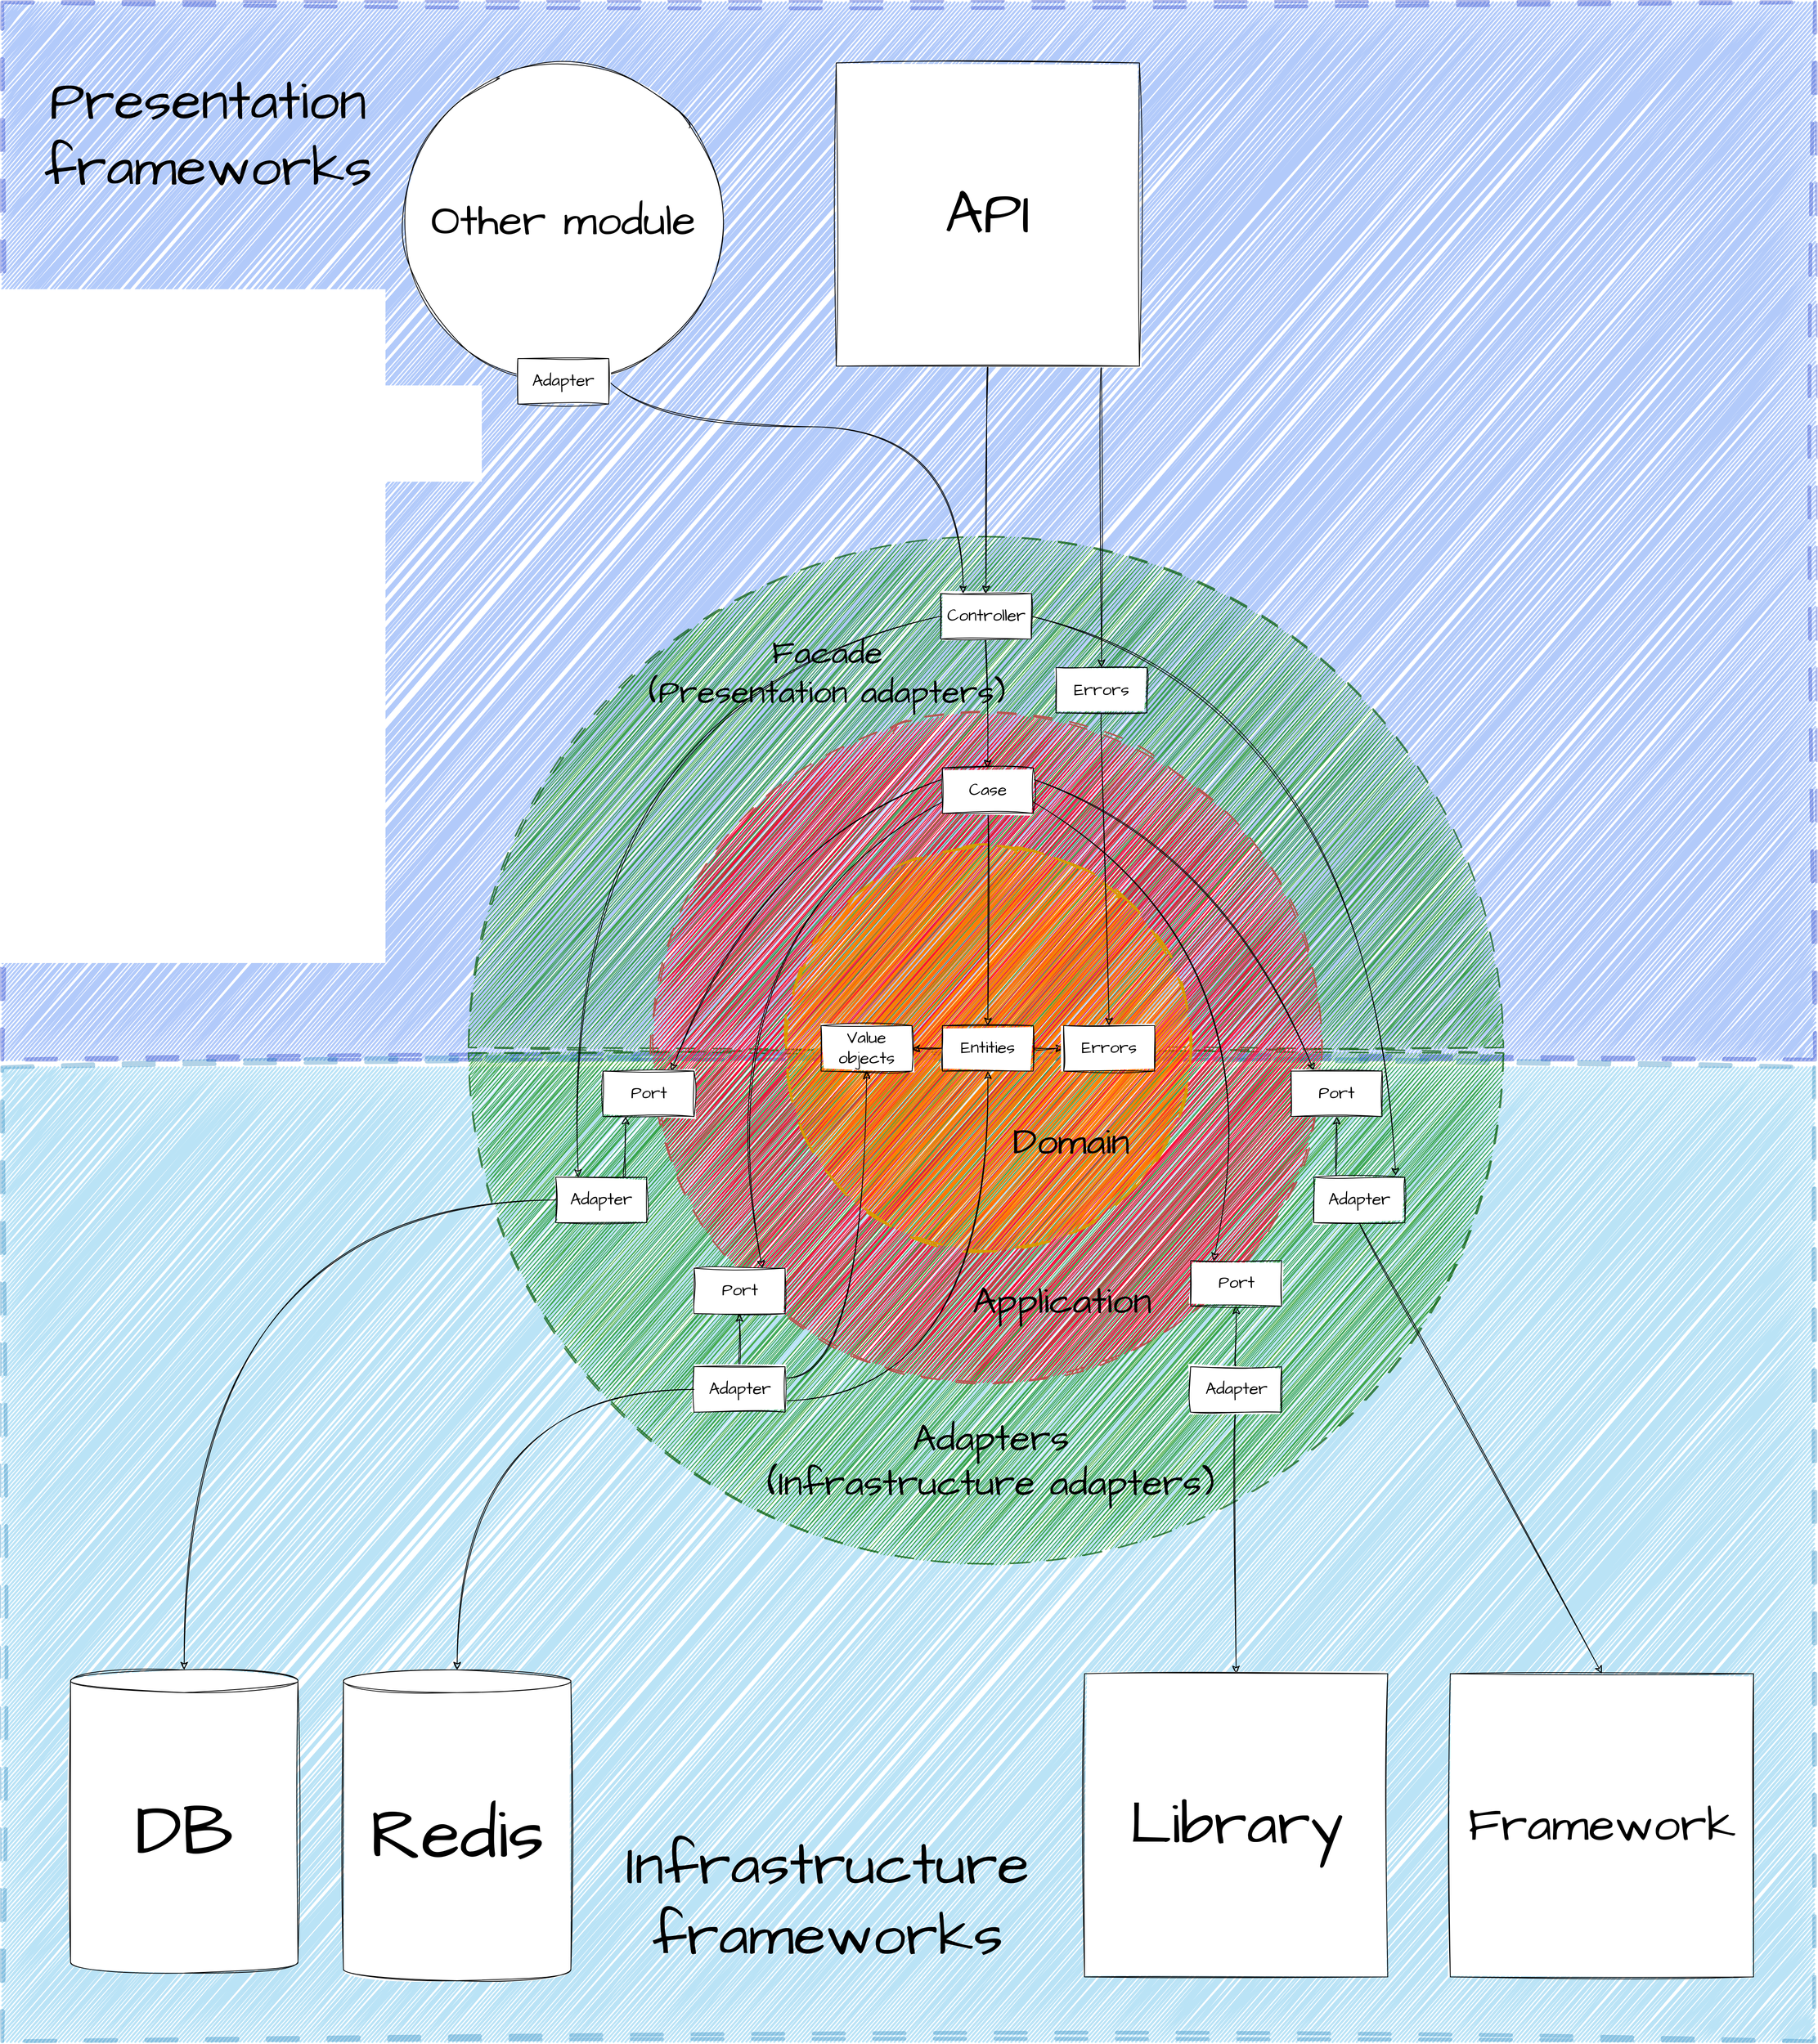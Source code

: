 <mxfile version="24.4.14" type="device">
  <diagram name="Страница — 1" id="fYOchGaFpr-KhARTQKkh">
    <mxGraphModel dx="6000" dy="4865" grid="1" gridSize="10" guides="1" tooltips="1" connect="1" arrows="1" fold="1" page="0" pageScale="1" pageWidth="100" pageHeight="1022" math="0" shadow="0">
      <root>
        <mxCell id="0" />
        <mxCell id="1" parent="0" />
        <mxCell id="GpicunTV1zDzRyL_etDp-75" value="" style="rounded=0;whiteSpace=wrap;html=1;sketch=1;hachureGap=4;jiggle=2;curveFitting=1;fontFamily=Architects Daughter;fontSource=https%3A%2F%2Ffonts.googleapis.com%2Fcss%3Ffamily%3DArchitects%2BDaughter;dashed=1;strokeWidth=5;dashPattern=8 8;strokeColor=#001DBC;fillColor=#0050ef;fontColor=#ffffff;opacity=30;" vertex="1" parent="1">
          <mxGeometry x="-1240" y="-1350" width="2391.25" height="1395" as="geometry" />
        </mxCell>
        <mxCell id="GpicunTV1zDzRyL_etDp-74" value="" style="rounded=0;whiteSpace=wrap;html=1;sketch=1;hachureGap=4;jiggle=2;curveFitting=1;fontFamily=Architects Daughter;fontSource=https%3A%2F%2Ffonts.googleapis.com%2Fcss%3Ffamily%3DArchitects%2BDaughter;dashed=1;strokeWidth=5;dashPattern=8 8;strokeColor=#006EAF;fillColor=#1ba1e2;fontColor=#ffffff;opacity=30;" vertex="1" parent="1">
          <mxGeometry x="-1240" y="55" width="2390" height="1285" as="geometry" />
        </mxCell>
        <mxCell id="GpicunTV1zDzRyL_etDp-24" value="" style="verticalLabelPosition=bottom;verticalAlign=top;html=1;shape=mxgraph.basic.pie;startAngle=0.252;endAngle=0.748;sketch=1;hachureGap=4;jiggle=2;curveFitting=1;fontFamily=Architects Daughter;fontSource=https%3A%2F%2Ffonts.googleapis.com%2Fcss%3Ffamily%3DArchitects%2BDaughter;rotation=-180;dashed=1;strokeWidth=2;dashPattern=12 12;fillColor=#008a00;strokeColor=#005700;opacity=70;fontColor=#ffffff;" vertex="1" parent="1">
          <mxGeometry x="-625" y="-645" width="1365" height="1365" as="geometry" />
        </mxCell>
        <mxCell id="GpicunTV1zDzRyL_etDp-23" value="" style="verticalLabelPosition=bottom;verticalAlign=top;html=1;shape=mxgraph.basic.pie;startAngle=0.252;endAngle=0.748;sketch=1;hachureGap=4;jiggle=2;curveFitting=1;fontFamily=Architects Daughter;fontSource=https%3A%2F%2Ffonts.googleapis.com%2Fcss%3Ffamily%3DArchitects%2BDaughter;strokeColor=#005700;dashed=1;strokeWidth=2;dashPattern=12 12;fillColor=#008a00;fontColor=#ffffff;opacity=70;" vertex="1" parent="1">
          <mxGeometry x="-625" y="-655" width="1365" height="1365" as="geometry" />
        </mxCell>
        <mxCell id="GpicunTV1zDzRyL_etDp-10" value="" style="ellipse;whiteSpace=wrap;html=1;aspect=fixed;sketch=1;hachureGap=4;jiggle=2;curveFitting=1;fontFamily=Architects Daughter;fontSource=https%3A%2F%2Ffonts.googleapis.com%2Fcss%3Ffamily%3DArchitects%2BDaughter;strokeWidth=2;dashed=1;dashPattern=12 12;fillColor=#FF0839;strokeColor=#b85450;" vertex="1" parent="1">
          <mxGeometry x="-382.5" y="-412.5" width="885" height="885" as="geometry" />
        </mxCell>
        <mxCell id="GpicunTV1zDzRyL_etDp-6" value="" style="ellipse;whiteSpace=wrap;html=1;aspect=fixed;sketch=1;hachureGap=4;jiggle=2;curveFitting=1;fontFamily=Architects Daughter;fontSource=https%3A%2F%2Ffonts.googleapis.com%2Fcss%3Ffamily%3DArchitects%2BDaughter;strokeWidth=3;dashed=1;dashPattern=12 12;fillColor=#FF8000;strokeColor=#d79b00;" vertex="1" parent="1">
          <mxGeometry x="-207.5" y="-237.5" width="535" height="535" as="geometry" />
        </mxCell>
        <mxCell id="GpicunTV1zDzRyL_etDp-4" style="edgeStyle=none;curved=1;rounded=0;sketch=1;hachureGap=4;jiggle=2;curveFitting=1;orthogonalLoop=1;jettySize=auto;html=1;exitX=0;exitY=0.5;exitDx=0;exitDy=0;entryX=1;entryY=0.5;entryDx=0;entryDy=0;fontFamily=Architects Daughter;fontSource=https%3A%2F%2Ffonts.googleapis.com%2Fcss%3Ffamily%3DArchitects%2BDaughter;fontSize=12;startSize=8;endSize=8;" edge="1" parent="1" source="GpicunTV1zDzRyL_etDp-1" target="GpicunTV1zDzRyL_etDp-3">
          <mxGeometry relative="1" as="geometry" />
        </mxCell>
        <mxCell id="GpicunTV1zDzRyL_etDp-5" style="edgeStyle=none;curved=1;rounded=0;sketch=1;hachureGap=4;jiggle=2;curveFitting=1;orthogonalLoop=1;jettySize=auto;html=1;exitX=1;exitY=0.5;exitDx=0;exitDy=0;entryX=0;entryY=0.5;entryDx=0;entryDy=0;fontFamily=Architects Daughter;fontSource=https%3A%2F%2Ffonts.googleapis.com%2Fcss%3Ffamily%3DArchitects%2BDaughter;fontSize=12;startSize=8;endSize=8;" edge="1" parent="1" source="GpicunTV1zDzRyL_etDp-1" target="GpicunTV1zDzRyL_etDp-2">
          <mxGeometry relative="1" as="geometry" />
        </mxCell>
        <mxCell id="GpicunTV1zDzRyL_etDp-1" value="Entities" style="rounded=0;whiteSpace=wrap;html=1;sketch=1;hachureGap=4;jiggle=2;curveFitting=1;fontFamily=Architects Daughter;fontSource=https%3A%2F%2Ffonts.googleapis.com%2Fcss%3Ffamily%3DArchitects%2BDaughter;fontSize=22;" vertex="1" parent="1">
          <mxGeometry width="120" height="60" as="geometry" />
        </mxCell>
        <mxCell id="GpicunTV1zDzRyL_etDp-2" value="Errors" style="rounded=0;whiteSpace=wrap;html=1;sketch=1;hachureGap=4;jiggle=2;curveFitting=1;fontFamily=Architects Daughter;fontSource=https%3A%2F%2Ffonts.googleapis.com%2Fcss%3Ffamily%3DArchitects%2BDaughter;fontSize=22;" vertex="1" parent="1">
          <mxGeometry x="160" width="120" height="60" as="geometry" />
        </mxCell>
        <mxCell id="GpicunTV1zDzRyL_etDp-3" value="Value objects" style="rounded=0;whiteSpace=wrap;html=1;sketch=1;hachureGap=4;jiggle=2;curveFitting=1;fontFamily=Architects Daughter;fontSource=https%3A%2F%2Ffonts.googleapis.com%2Fcss%3Ffamily%3DArchitects%2BDaughter;fontSize=22;" vertex="1" parent="1">
          <mxGeometry x="-160" width="120" height="60" as="geometry" />
        </mxCell>
        <mxCell id="GpicunTV1zDzRyL_etDp-9" style="edgeStyle=none;curved=1;rounded=0;sketch=1;hachureGap=4;jiggle=2;curveFitting=1;orthogonalLoop=1;jettySize=auto;html=1;exitX=0.5;exitY=1;exitDx=0;exitDy=0;entryX=0.5;entryY=0;entryDx=0;entryDy=0;fontFamily=Architects Daughter;fontSource=https%3A%2F%2Ffonts.googleapis.com%2Fcss%3Ffamily%3DArchitects%2BDaughter;fontSize=12;startSize=8;endSize=8;" edge="1" parent="1" source="GpicunTV1zDzRyL_etDp-8" target="GpicunTV1zDzRyL_etDp-1">
          <mxGeometry relative="1" as="geometry" />
        </mxCell>
        <mxCell id="GpicunTV1zDzRyL_etDp-17" style="edgeStyle=none;curved=1;rounded=0;sketch=1;hachureGap=4;jiggle=2;curveFitting=1;orthogonalLoop=1;jettySize=auto;html=1;exitX=0;exitY=0.25;exitDx=0;exitDy=0;entryX=0.75;entryY=0;entryDx=0;entryDy=0;fontFamily=Architects Daughter;fontSource=https%3A%2F%2Ffonts.googleapis.com%2Fcss%3Ffamily%3DArchitects%2BDaughter;fontSize=12;startSize=8;endSize=8;" edge="1" parent="1" source="GpicunTV1zDzRyL_etDp-8" target="GpicunTV1zDzRyL_etDp-12">
          <mxGeometry relative="1" as="geometry">
            <Array as="points">
              <mxPoint x="-240" y="-240" />
            </Array>
          </mxGeometry>
        </mxCell>
        <mxCell id="GpicunTV1zDzRyL_etDp-18" style="edgeStyle=none;curved=1;rounded=0;sketch=1;hachureGap=4;jiggle=2;curveFitting=1;orthogonalLoop=1;jettySize=auto;html=1;exitX=1;exitY=0.25;exitDx=0;exitDy=0;entryX=0.25;entryY=0;entryDx=0;entryDy=0;fontFamily=Architects Daughter;fontSource=https%3A%2F%2Ffonts.googleapis.com%2Fcss%3Ffamily%3DArchitects%2BDaughter;fontSize=12;startSize=8;endSize=8;" edge="1" parent="1" source="GpicunTV1zDzRyL_etDp-8" target="GpicunTV1zDzRyL_etDp-13">
          <mxGeometry relative="1" as="geometry">
            <Array as="points">
              <mxPoint x="370" y="-240" />
            </Array>
          </mxGeometry>
        </mxCell>
        <mxCell id="GpicunTV1zDzRyL_etDp-19" style="edgeStyle=none;curved=1;rounded=0;sketch=1;hachureGap=4;jiggle=2;curveFitting=1;orthogonalLoop=1;jettySize=auto;html=1;exitX=0;exitY=0.75;exitDx=0;exitDy=0;entryX=0.75;entryY=0;entryDx=0;entryDy=0;fontFamily=Architects Daughter;fontSource=https%3A%2F%2Ffonts.googleapis.com%2Fcss%3Ffamily%3DArchitects%2BDaughter;fontSize=12;startSize=8;endSize=8;" edge="1" parent="1" source="GpicunTV1zDzRyL_etDp-8" target="GpicunTV1zDzRyL_etDp-15">
          <mxGeometry relative="1" as="geometry">
            <Array as="points">
              <mxPoint x="-320" y="-120" />
            </Array>
          </mxGeometry>
        </mxCell>
        <mxCell id="GpicunTV1zDzRyL_etDp-20" style="edgeStyle=none;curved=1;rounded=0;sketch=1;hachureGap=4;jiggle=2;curveFitting=1;orthogonalLoop=1;jettySize=auto;html=1;exitX=1;exitY=0.75;exitDx=0;exitDy=0;entryX=0.25;entryY=0;entryDx=0;entryDy=0;fontFamily=Architects Daughter;fontSource=https%3A%2F%2Ffonts.googleapis.com%2Fcss%3Ffamily%3DArchitects%2BDaughter;fontSize=12;startSize=8;endSize=8;" edge="1" parent="1" source="GpicunTV1zDzRyL_etDp-8" target="GpicunTV1zDzRyL_etDp-16">
          <mxGeometry relative="1" as="geometry">
            <Array as="points">
              <mxPoint x="450" y="-100" />
            </Array>
          </mxGeometry>
        </mxCell>
        <mxCell id="GpicunTV1zDzRyL_etDp-8" value="Case" style="rounded=0;whiteSpace=wrap;html=1;sketch=1;hachureGap=4;jiggle=2;curveFitting=1;fontFamily=Architects Daughter;fontSource=https%3A%2F%2Ffonts.googleapis.com%2Fcss%3Ffamily%3DArchitects%2BDaughter;fontSize=22;" vertex="1" parent="1">
          <mxGeometry y="-340" width="120" height="60" as="geometry" />
        </mxCell>
        <mxCell id="GpicunTV1zDzRyL_etDp-12" value="Port" style="rounded=0;whiteSpace=wrap;html=1;sketch=1;hachureGap=4;jiggle=2;curveFitting=1;fontFamily=Architects Daughter;fontSource=https%3A%2F%2Ffonts.googleapis.com%2Fcss%3Ffamily%3DArchitects%2BDaughter;fontSize=22;" vertex="1" parent="1">
          <mxGeometry x="-447.5" y="60" width="120" height="60" as="geometry" />
        </mxCell>
        <mxCell id="GpicunTV1zDzRyL_etDp-13" value="Port" style="rounded=0;whiteSpace=wrap;html=1;sketch=1;hachureGap=4;jiggle=2;curveFitting=1;fontFamily=Architects Daughter;fontSource=https%3A%2F%2Ffonts.googleapis.com%2Fcss%3Ffamily%3DArchitects%2BDaughter;fontSize=22;" vertex="1" parent="1">
          <mxGeometry x="460" y="60" width="120" height="60" as="geometry" />
        </mxCell>
        <mxCell id="GpicunTV1zDzRyL_etDp-15" value="Port" style="rounded=0;whiteSpace=wrap;html=1;sketch=1;hachureGap=4;jiggle=2;curveFitting=1;fontFamily=Architects Daughter;fontSource=https%3A%2F%2Ffonts.googleapis.com%2Fcss%3Ffamily%3DArchitects%2BDaughter;fontSize=22;" vertex="1" parent="1">
          <mxGeometry x="-327.5" y="320" width="120" height="60" as="geometry" />
        </mxCell>
        <mxCell id="GpicunTV1zDzRyL_etDp-16" value="Port" style="rounded=0;whiteSpace=wrap;html=1;sketch=1;hachureGap=4;jiggle=2;curveFitting=1;fontFamily=Architects Daughter;fontSource=https%3A%2F%2Ffonts.googleapis.com%2Fcss%3Ffamily%3DArchitects%2BDaughter;fontSize=22;" vertex="1" parent="1">
          <mxGeometry x="327.5" y="310" width="120" height="60" as="geometry" />
        </mxCell>
        <mxCell id="GpicunTV1zDzRyL_etDp-27" style="edgeStyle=none;curved=1;rounded=0;sketch=1;hachureGap=4;jiggle=2;curveFitting=1;orthogonalLoop=1;jettySize=auto;html=1;exitX=0.5;exitY=0;exitDx=0;exitDy=0;entryX=0.5;entryY=1;entryDx=0;entryDy=0;fontFamily=Architects Daughter;fontSource=https%3A%2F%2Ffonts.googleapis.com%2Fcss%3Ffamily%3DArchitects%2BDaughter;fontSize=12;startSize=8;endSize=8;" edge="1" parent="1" source="GpicunTV1zDzRyL_etDp-26" target="GpicunTV1zDzRyL_etDp-15">
          <mxGeometry relative="1" as="geometry" />
        </mxCell>
        <mxCell id="GpicunTV1zDzRyL_etDp-53" style="edgeStyle=none;curved=1;rounded=0;sketch=1;hachureGap=4;jiggle=2;curveFitting=1;orthogonalLoop=1;jettySize=auto;html=1;exitX=1;exitY=0.25;exitDx=0;exitDy=0;entryX=0.5;entryY=1;entryDx=0;entryDy=0;fontFamily=Architects Daughter;fontSource=https%3A%2F%2Ffonts.googleapis.com%2Fcss%3Ffamily%3DArchitects%2BDaughter;fontSize=12;startSize=8;endSize=8;" edge="1" parent="1" source="GpicunTV1zDzRyL_etDp-26" target="GpicunTV1zDzRyL_etDp-3">
          <mxGeometry relative="1" as="geometry">
            <Array as="points">
              <mxPoint x="-100" y="465" />
            </Array>
          </mxGeometry>
        </mxCell>
        <mxCell id="GpicunTV1zDzRyL_etDp-54" style="edgeStyle=none;curved=1;rounded=0;sketch=1;hachureGap=4;jiggle=2;curveFitting=1;orthogonalLoop=1;jettySize=auto;html=1;exitX=1;exitY=0.75;exitDx=0;exitDy=0;entryX=0.5;entryY=1;entryDx=0;entryDy=0;fontFamily=Architects Daughter;fontSource=https%3A%2F%2Ffonts.googleapis.com%2Fcss%3Ffamily%3DArchitects%2BDaughter;fontSize=12;startSize=8;endSize=8;" edge="1" parent="1" source="GpicunTV1zDzRyL_etDp-26" target="GpicunTV1zDzRyL_etDp-1">
          <mxGeometry relative="1" as="geometry">
            <Array as="points">
              <mxPoint x="60" y="490" />
            </Array>
          </mxGeometry>
        </mxCell>
        <mxCell id="GpicunTV1zDzRyL_etDp-26" value="Adapter" style="rounded=0;whiteSpace=wrap;html=1;sketch=1;hachureGap=4;jiggle=2;curveFitting=1;fontFamily=Architects Daughter;fontSource=https%3A%2F%2Ffonts.googleapis.com%2Fcss%3Ffamily%3DArchitects%2BDaughter;fontSize=22;" vertex="1" parent="1">
          <mxGeometry x="-327.5" y="450" width="120" height="60" as="geometry" />
        </mxCell>
        <mxCell id="GpicunTV1zDzRyL_etDp-29" style="edgeStyle=none;curved=1;rounded=0;sketch=1;hachureGap=4;jiggle=2;curveFitting=1;orthogonalLoop=1;jettySize=auto;html=1;exitX=0.75;exitY=0;exitDx=0;exitDy=0;entryX=0.25;entryY=1;entryDx=0;entryDy=0;fontFamily=Architects Daughter;fontSource=https%3A%2F%2Ffonts.googleapis.com%2Fcss%3Ffamily%3DArchitects%2BDaughter;fontSize=12;startSize=8;endSize=8;" edge="1" parent="1" source="GpicunTV1zDzRyL_etDp-28" target="GpicunTV1zDzRyL_etDp-12">
          <mxGeometry relative="1" as="geometry" />
        </mxCell>
        <mxCell id="GpicunTV1zDzRyL_etDp-28" value="Adapter" style="rounded=0;whiteSpace=wrap;html=1;sketch=1;hachureGap=4;jiggle=2;curveFitting=1;fontFamily=Architects Daughter;fontSource=https%3A%2F%2Ffonts.googleapis.com%2Fcss%3Ffamily%3DArchitects%2BDaughter;fontSize=22;" vertex="1" parent="1">
          <mxGeometry x="-510" y="200" width="120" height="60" as="geometry" />
        </mxCell>
        <mxCell id="GpicunTV1zDzRyL_etDp-31" style="edgeStyle=none;curved=1;rounded=0;sketch=1;hachureGap=4;jiggle=2;curveFitting=1;orthogonalLoop=1;jettySize=auto;html=1;exitX=0.5;exitY=0;exitDx=0;exitDy=0;entryX=0.5;entryY=1;entryDx=0;entryDy=0;fontFamily=Architects Daughter;fontSource=https%3A%2F%2Ffonts.googleapis.com%2Fcss%3Ffamily%3DArchitects%2BDaughter;fontSize=12;startSize=8;endSize=8;" edge="1" parent="1" source="GpicunTV1zDzRyL_etDp-30" target="GpicunTV1zDzRyL_etDp-16">
          <mxGeometry relative="1" as="geometry" />
        </mxCell>
        <mxCell id="GpicunTV1zDzRyL_etDp-41" style="edgeStyle=none;curved=1;rounded=0;sketch=1;hachureGap=4;jiggle=2;curveFitting=1;orthogonalLoop=1;jettySize=auto;html=1;exitX=0.5;exitY=1;exitDx=0;exitDy=0;entryX=0.5;entryY=0;entryDx=0;entryDy=0;fontFamily=Architects Daughter;fontSource=https%3A%2F%2Ffonts.googleapis.com%2Fcss%3Ffamily%3DArchitects%2BDaughter;fontSize=12;startSize=8;endSize=8;" edge="1" parent="1" source="GpicunTV1zDzRyL_etDp-30" target="GpicunTV1zDzRyL_etDp-40">
          <mxGeometry relative="1" as="geometry" />
        </mxCell>
        <mxCell id="GpicunTV1zDzRyL_etDp-30" value="Adapter" style="rounded=0;whiteSpace=wrap;html=1;sketch=1;hachureGap=4;jiggle=2;curveFitting=1;fontFamily=Architects Daughter;fontSource=https%3A%2F%2Ffonts.googleapis.com%2Fcss%3Ffamily%3DArchitects%2BDaughter;fontSize=22;" vertex="1" parent="1">
          <mxGeometry x="327.5" y="450" width="120" height="60" as="geometry" />
        </mxCell>
        <mxCell id="GpicunTV1zDzRyL_etDp-33" style="edgeStyle=none;curved=1;rounded=0;sketch=1;hachureGap=4;jiggle=2;curveFitting=1;orthogonalLoop=1;jettySize=auto;html=1;exitX=0.25;exitY=0;exitDx=0;exitDy=0;entryX=0.5;entryY=1;entryDx=0;entryDy=0;fontFamily=Architects Daughter;fontSource=https%3A%2F%2Ffonts.googleapis.com%2Fcss%3Ffamily%3DArchitects%2BDaughter;fontSize=12;startSize=8;endSize=8;" edge="1" parent="1" source="GpicunTV1zDzRyL_etDp-32" target="GpicunTV1zDzRyL_etDp-13">
          <mxGeometry relative="1" as="geometry" />
        </mxCell>
        <mxCell id="GpicunTV1zDzRyL_etDp-43" style="edgeStyle=none;curved=1;rounded=0;sketch=1;hachureGap=4;jiggle=2;curveFitting=1;orthogonalLoop=1;jettySize=auto;html=1;exitX=0.5;exitY=1;exitDx=0;exitDy=0;entryX=0.5;entryY=0;entryDx=0;entryDy=0;fontFamily=Architects Daughter;fontSource=https%3A%2F%2Ffonts.googleapis.com%2Fcss%3Ffamily%3DArchitects%2BDaughter;fontSize=12;startSize=8;endSize=8;" edge="1" parent="1" source="GpicunTV1zDzRyL_etDp-32" target="GpicunTV1zDzRyL_etDp-42">
          <mxGeometry relative="1" as="geometry" />
        </mxCell>
        <mxCell id="GpicunTV1zDzRyL_etDp-32" value="Adapter" style="rounded=0;whiteSpace=wrap;html=1;sketch=1;hachureGap=4;jiggle=2;curveFitting=1;fontFamily=Architects Daughter;fontSource=https%3A%2F%2Ffonts.googleapis.com%2Fcss%3Ffamily%3DArchitects%2BDaughter;fontSize=22;" vertex="1" parent="1">
          <mxGeometry x="490" y="200" width="120" height="60" as="geometry" />
        </mxCell>
        <mxCell id="GpicunTV1zDzRyL_etDp-36" value="DB" style="shape=cylinder3;whiteSpace=wrap;html=1;boundedLbl=1;backgroundOutline=1;size=15;sketch=1;hachureGap=4;jiggle=2;curveFitting=1;fontFamily=Architects Daughter;fontSource=https%3A%2F%2Ffonts.googleapis.com%2Fcss%3Ffamily%3DArchitects%2BDaughter;fontSize=95;" vertex="1" parent="1">
          <mxGeometry x="-1150" y="850" width="300" height="400" as="geometry" />
        </mxCell>
        <mxCell id="GpicunTV1zDzRyL_etDp-37" value="Redis" style="shape=cylinder3;whiteSpace=wrap;html=1;boundedLbl=1;backgroundOutline=1;size=15;sketch=1;hachureGap=4;jiggle=2;curveFitting=1;fontFamily=Architects Daughter;fontSource=https%3A%2F%2Ffonts.googleapis.com%2Fcss%3Ffamily%3DArchitects%2BDaughter;fontSize=95;" vertex="1" parent="1">
          <mxGeometry x="-790" y="850" width="300" height="410" as="geometry" />
        </mxCell>
        <mxCell id="GpicunTV1zDzRyL_etDp-38" style="edgeStyle=none;curved=1;rounded=0;sketch=1;hachureGap=4;jiggle=2;curveFitting=1;orthogonalLoop=1;jettySize=auto;html=1;exitX=0;exitY=0.5;exitDx=0;exitDy=0;entryX=0.5;entryY=0;entryDx=0;entryDy=0;entryPerimeter=0;fontFamily=Architects Daughter;fontSource=https%3A%2F%2Ffonts.googleapis.com%2Fcss%3Ffamily%3DArchitects%2BDaughter;fontSize=12;startSize=8;endSize=8;" edge="1" parent="1" source="GpicunTV1zDzRyL_etDp-28" target="GpicunTV1zDzRyL_etDp-36">
          <mxGeometry relative="1" as="geometry">
            <Array as="points">
              <mxPoint x="-1000" y="230" />
            </Array>
          </mxGeometry>
        </mxCell>
        <mxCell id="GpicunTV1zDzRyL_etDp-39" style="edgeStyle=none;curved=1;rounded=0;sketch=1;hachureGap=4;jiggle=2;curveFitting=1;orthogonalLoop=1;jettySize=auto;html=1;exitX=0;exitY=0.5;exitDx=0;exitDy=0;entryX=0.5;entryY=0;entryDx=0;entryDy=0;entryPerimeter=0;fontFamily=Architects Daughter;fontSource=https%3A%2F%2Ffonts.googleapis.com%2Fcss%3Ffamily%3DArchitects%2BDaughter;fontSize=12;startSize=8;endSize=8;" edge="1" parent="1" source="GpicunTV1zDzRyL_etDp-26" target="GpicunTV1zDzRyL_etDp-37">
          <mxGeometry relative="1" as="geometry">
            <Array as="points">
              <mxPoint x="-640" y="480" />
            </Array>
          </mxGeometry>
        </mxCell>
        <mxCell id="GpicunTV1zDzRyL_etDp-40" value="&lt;font style=&quot;font-size: 79px;&quot;&gt;Library&lt;/font&gt;" style="whiteSpace=wrap;html=1;aspect=fixed;sketch=1;hachureGap=4;jiggle=2;curveFitting=1;fontFamily=Architects Daughter;fontSource=https%3A%2F%2Ffonts.googleapis.com%2Fcss%3Ffamily%3DArchitects%2BDaughter;" vertex="1" parent="1">
          <mxGeometry x="187.5" y="855" width="400" height="400" as="geometry" />
        </mxCell>
        <mxCell id="GpicunTV1zDzRyL_etDp-42" value="&lt;font style=&quot;font-size: 63px;&quot;&gt;Framework&lt;/font&gt;" style="whiteSpace=wrap;html=1;aspect=fixed;sketch=1;hachureGap=4;jiggle=2;curveFitting=1;fontFamily=Architects Daughter;fontSource=https%3A%2F%2Ffonts.googleapis.com%2Fcss%3Ffamily%3DArchitects%2BDaughter;" vertex="1" parent="1">
          <mxGeometry x="670" y="855" width="400" height="400" as="geometry" />
        </mxCell>
        <mxCell id="GpicunTV1zDzRyL_etDp-47" style="edgeStyle=none;curved=1;rounded=0;sketch=1;hachureGap=4;jiggle=2;curveFitting=1;orthogonalLoop=1;jettySize=auto;html=1;exitX=0.5;exitY=1;exitDx=0;exitDy=0;entryX=0.5;entryY=0;entryDx=0;entryDy=0;fontFamily=Architects Daughter;fontSource=https%3A%2F%2Ffonts.googleapis.com%2Fcss%3Ffamily%3DArchitects%2BDaughter;fontSize=12;startSize=8;endSize=8;" edge="1" parent="1" source="GpicunTV1zDzRyL_etDp-45" target="GpicunTV1zDzRyL_etDp-8">
          <mxGeometry relative="1" as="geometry" />
        </mxCell>
        <mxCell id="GpicunTV1zDzRyL_etDp-55" style="edgeStyle=none;curved=1;rounded=0;sketch=1;hachureGap=4;jiggle=2;curveFitting=1;orthogonalLoop=1;jettySize=auto;html=1;exitX=0;exitY=0.5;exitDx=0;exitDy=0;entryX=0.25;entryY=0;entryDx=0;entryDy=0;fontFamily=Architects Daughter;fontSource=https%3A%2F%2Ffonts.googleapis.com%2Fcss%3Ffamily%3DArchitects%2BDaughter;fontSize=12;startSize=8;endSize=8;" edge="1" parent="1" source="GpicunTV1zDzRyL_etDp-45" target="GpicunTV1zDzRyL_etDp-28">
          <mxGeometry relative="1" as="geometry">
            <Array as="points">
              <mxPoint x="-510" y="-430" />
            </Array>
          </mxGeometry>
        </mxCell>
        <mxCell id="GpicunTV1zDzRyL_etDp-45" value="Controller" style="rounded=0;whiteSpace=wrap;html=1;sketch=1;hachureGap=4;jiggle=2;curveFitting=1;fontFamily=Architects Daughter;fontSource=https%3A%2F%2Ffonts.googleapis.com%2Fcss%3Ffamily%3DArchitects%2BDaughter;fontSize=22;" vertex="1" parent="1">
          <mxGeometry x="-2.5" y="-570" width="120" height="60" as="geometry" />
        </mxCell>
        <mxCell id="GpicunTV1zDzRyL_etDp-48" style="edgeStyle=none;curved=1;rounded=0;sketch=1;hachureGap=4;jiggle=2;curveFitting=1;orthogonalLoop=1;jettySize=auto;html=1;exitX=0.5;exitY=1;exitDx=0;exitDy=0;entryX=0.5;entryY=0;entryDx=0;entryDy=0;fontFamily=Architects Daughter;fontSource=https%3A%2F%2Ffonts.googleapis.com%2Fcss%3Ffamily%3DArchitects%2BDaughter;fontSize=12;startSize=8;endSize=8;" edge="1" parent="1" source="GpicunTV1zDzRyL_etDp-46" target="GpicunTV1zDzRyL_etDp-2">
          <mxGeometry relative="1" as="geometry" />
        </mxCell>
        <mxCell id="GpicunTV1zDzRyL_etDp-46" value="Errors" style="rounded=0;whiteSpace=wrap;html=1;sketch=1;hachureGap=4;jiggle=2;curveFitting=1;fontFamily=Architects Daughter;fontSource=https%3A%2F%2Ffonts.googleapis.com%2Fcss%3Ffamily%3DArchitects%2BDaughter;fontSize=22;" vertex="1" parent="1">
          <mxGeometry x="150" y="-472.5" width="120" height="60" as="geometry" />
        </mxCell>
        <mxCell id="GpicunTV1zDzRyL_etDp-56" style="edgeStyle=none;curved=1;rounded=0;sketch=1;hachureGap=4;jiggle=2;curveFitting=1;orthogonalLoop=1;jettySize=auto;html=1;exitX=1;exitY=0.5;exitDx=0;exitDy=0;entryX=0.9;entryY=-0.033;entryDx=0;entryDy=0;entryPerimeter=0;fontFamily=Architects Daughter;fontSource=https%3A%2F%2Ffonts.googleapis.com%2Fcss%3Ffamily%3DArchitects%2BDaughter;fontSize=12;startSize=8;endSize=8;" edge="1" parent="1" source="GpicunTV1zDzRyL_etDp-45" target="GpicunTV1zDzRyL_etDp-32">
          <mxGeometry relative="1" as="geometry">
            <Array as="points">
              <mxPoint x="560" y="-430" />
            </Array>
          </mxGeometry>
        </mxCell>
        <mxCell id="GpicunTV1zDzRyL_etDp-66" style="edgeStyle=none;curved=1;rounded=0;sketch=1;hachureGap=4;jiggle=2;curveFitting=1;orthogonalLoop=1;jettySize=auto;html=1;exitX=0.5;exitY=1;exitDx=0;exitDy=0;entryX=0.5;entryY=0;entryDx=0;entryDy=0;fontFamily=Architects Daughter;fontSource=https%3A%2F%2Ffonts.googleapis.com%2Fcss%3Ffamily%3DArchitects%2BDaughter;fontSize=12;startSize=8;endSize=8;" edge="1" parent="1" source="GpicunTV1zDzRyL_etDp-65" target="GpicunTV1zDzRyL_etDp-45">
          <mxGeometry relative="1" as="geometry" />
        </mxCell>
        <mxCell id="GpicunTV1zDzRyL_etDp-67" style="edgeStyle=none;curved=1;rounded=0;sketch=1;hachureGap=4;jiggle=2;curveFitting=1;orthogonalLoop=1;jettySize=auto;html=1;entryX=0.5;entryY=0;entryDx=0;entryDy=0;fontFamily=Architects Daughter;fontSource=https%3A%2F%2Ffonts.googleapis.com%2Fcss%3Ffamily%3DArchitects%2BDaughter;fontSize=12;startSize=8;endSize=8;" edge="1" parent="1" target="GpicunTV1zDzRyL_etDp-46">
          <mxGeometry relative="1" as="geometry">
            <mxPoint x="210" y="-871" as="sourcePoint" />
          </mxGeometry>
        </mxCell>
        <mxCell id="GpicunTV1zDzRyL_etDp-65" value="&lt;font style=&quot;font-size: 79px;&quot;&gt;API&lt;/font&gt;" style="whiteSpace=wrap;html=1;aspect=fixed;sketch=1;hachureGap=4;jiggle=2;curveFitting=1;fontFamily=Architects Daughter;fontSource=https%3A%2F%2Ffonts.googleapis.com%2Fcss%3Ffamily%3DArchitects%2BDaughter;" vertex="1" parent="1">
          <mxGeometry x="-140" y="-1270" width="400" height="400" as="geometry" />
        </mxCell>
        <mxCell id="GpicunTV1zDzRyL_etDp-69" value="Other module" style="ellipse;whiteSpace=wrap;html=1;aspect=fixed;sketch=1;hachureGap=4;jiggle=2;curveFitting=1;fontFamily=Architects Daughter;fontSource=https%3A%2F%2Ffonts.googleapis.com%2Fcss%3Ffamily%3DArchitects%2BDaughter;fontSize=57;" vertex="1" parent="1">
          <mxGeometry x="-710" y="-1270" width="420" height="420" as="geometry" />
        </mxCell>
        <mxCell id="GpicunTV1zDzRyL_etDp-73" style="edgeStyle=none;curved=1;rounded=0;sketch=1;hachureGap=4;jiggle=2;curveFitting=1;orthogonalLoop=1;jettySize=auto;html=1;exitX=1;exitY=0.5;exitDx=0;exitDy=0;entryX=0.25;entryY=0;entryDx=0;entryDy=0;fontFamily=Architects Daughter;fontSource=https%3A%2F%2Ffonts.googleapis.com%2Fcss%3Ffamily%3DArchitects%2BDaughter;fontSize=12;startSize=8;endSize=8;" edge="1" parent="1" source="GpicunTV1zDzRyL_etDp-72" target="GpicunTV1zDzRyL_etDp-45">
          <mxGeometry relative="1" as="geometry">
            <Array as="points">
              <mxPoint x="-370" y="-790" />
              <mxPoint x="28" y="-790" />
            </Array>
          </mxGeometry>
        </mxCell>
        <mxCell id="GpicunTV1zDzRyL_etDp-72" value="Adapter" style="rounded=0;whiteSpace=wrap;html=1;sketch=1;hachureGap=4;jiggle=2;curveFitting=1;fontFamily=Architects Daughter;fontSource=https%3A%2F%2Ffonts.googleapis.com%2Fcss%3Ffamily%3DArchitects%2BDaughter;fontSize=22;" vertex="1" parent="1">
          <mxGeometry x="-560" y="-880" width="120" height="60" as="geometry" />
        </mxCell>
        <mxCell id="GpicunTV1zDzRyL_etDp-76" value="&lt;font style=&quot;font-size: 49px;&quot;&gt;Adapters&lt;/font&gt;&lt;div style=&quot;font-size: 49px;&quot;&gt;&lt;font style=&quot;font-size: 49px;&quot;&gt;(Infrastructure adapters)&lt;/font&gt;&lt;/div&gt;" style="text;html=1;align=center;verticalAlign=middle;whiteSpace=wrap;rounded=0;fontSize=41;fontFamily=Architects Daughter;fontSource=https%3A%2F%2Ffonts.googleapis.com%2Fcss%3Ffamily%3DArchitects%2BDaughter;" vertex="1" parent="1">
          <mxGeometry x="-260" y="560" width="647.5" height="30" as="geometry" />
        </mxCell>
        <mxCell id="GpicunTV1zDzRyL_etDp-77" value="&lt;span style=&quot;font-size: 49px;&quot;&gt;Application&lt;/span&gt;" style="text;html=1;align=center;verticalAlign=middle;whiteSpace=wrap;rounded=0;fontSize=49;fontFamily=Architects Daughter;fontSource=https%3A%2F%2Ffonts.googleapis.com%2Fcss%3Ffamily%3DArchitects%2BDaughter;" vertex="1" parent="1">
          <mxGeometry x="-2.5" y="350" width="320" height="30" as="geometry" />
        </mxCell>
        <mxCell id="GpicunTV1zDzRyL_etDp-78" value="&lt;span style=&quot;font-size: 49px;&quot;&gt;Domain&lt;/span&gt;" style="text;html=1;align=center;verticalAlign=middle;whiteSpace=wrap;rounded=0;fontSize=41;fontFamily=Architects Daughter;fontSource=https%3A%2F%2Ffonts.googleapis.com%2Fcss%3Ffamily%3DArchitects%2BDaughter;" vertex="1" parent="1">
          <mxGeometry x="10" y="140" width="320" height="30" as="geometry" />
        </mxCell>
        <mxCell id="GpicunTV1zDzRyL_etDp-79" value="&lt;span style=&quot;font-size: 43px;&quot;&gt;Facade&lt;/span&gt;&lt;br style=&quot;font-size: 43px;&quot;&gt;&lt;div style=&quot;font-size: 43px;&quot;&gt;&lt;font style=&quot;font-size: 43px;&quot;&gt;(Presentation adapters)&lt;/font&gt;&lt;/div&gt;" style="text;html=1;align=center;verticalAlign=middle;whiteSpace=wrap;rounded=0;fontSize=43;fontFamily=Architects Daughter;fontSource=https%3A%2F%2Ffonts.googleapis.com%2Fcss%3Ffamily%3DArchitects%2BDaughter;" vertex="1" parent="1">
          <mxGeometry x="-447.5" y="-480" width="590" height="30" as="geometry" />
        </mxCell>
        <mxCell id="GpicunTV1zDzRyL_etDp-83" value="Infrastructure&lt;div style=&quot;font-size: 77px;&quot;&gt;frameworks&lt;/div&gt;" style="text;html=1;align=center;verticalAlign=middle;whiteSpace=wrap;rounded=0;fontSize=77;fontFamily=Architects Daughter;fontSource=https%3A%2F%2Ffonts.googleapis.com%2Fcss%3Ffamily%3DArchitects%2BDaughter;" vertex="1" parent="1">
          <mxGeometry x="-382.5" y="1140" width="461.25" height="30" as="geometry" />
        </mxCell>
        <mxCell id="GpicunTV1zDzRyL_etDp-84" style="edgeStyle=none;curved=1;rounded=0;sketch=1;hachureGap=4;jiggle=2;curveFitting=1;orthogonalLoop=1;jettySize=auto;html=1;exitX=0.5;exitY=0;exitDx=0;exitDy=0;fontFamily=Architects Daughter;fontSource=https%3A%2F%2Ffonts.googleapis.com%2Fcss%3Ffamily%3DArchitects%2BDaughter;fontSize=12;startSize=8;endSize=8;" edge="1" parent="1">
          <mxGeometry relative="1" as="geometry">
            <mxPoint x="870.005" y="-40" as="sourcePoint" />
            <mxPoint x="870.005" y="-40" as="targetPoint" />
          </mxGeometry>
        </mxCell>
        <mxCell id="GpicunTV1zDzRyL_etDp-87" value="&lt;div style=&quot;font-size: 72px;&quot;&gt;Presentation frameworks&lt;/div&gt;" style="text;html=1;align=center;verticalAlign=middle;whiteSpace=wrap;rounded=0;fontSize=72;fontFamily=Architects Daughter;fontSource=https%3A%2F%2Ffonts.googleapis.com%2Fcss%3Ffamily%3DArchitects%2BDaughter;" vertex="1" parent="1">
          <mxGeometry x="-1199" y="-1190" width="461.25" height="30" as="geometry" />
        </mxCell>
        <mxCell id="GpicunTV1zDzRyL_etDp-88" style="edgeStyle=none;curved=1;rounded=0;sketch=1;hachureGap=4;jiggle=2;curveFitting=1;orthogonalLoop=1;jettySize=auto;html=1;exitX=0.5;exitY=1;exitDx=0;exitDy=0;fontFamily=Architects Daughter;fontSource=https%3A%2F%2Ffonts.googleapis.com%2Fcss%3Ffamily%3DArchitects%2BDaughter;fontSize=12;startSize=8;endSize=8;" edge="1" parent="1" source="GpicunTV1zDzRyL_etDp-87" target="GpicunTV1zDzRyL_etDp-87">
          <mxGeometry relative="1" as="geometry" />
        </mxCell>
      </root>
    </mxGraphModel>
  </diagram>
</mxfile>
